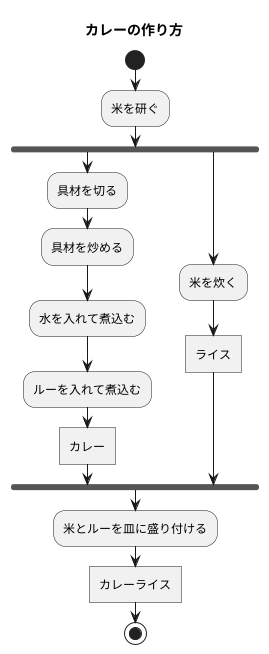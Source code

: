 @startuml  カレーの作り方
title カレーの作り方
start
:米を研ぐ;
fork
    :具材を切る;
    :具材を炒める;
    :水を入れて煮込む;
    :ルーを入れて煮込む;
    :カレー]
fork again
:米を炊く;
:ライス]
end fork
:米とルーを皿に盛り付ける;
:カレーライス]
stop

@enduml